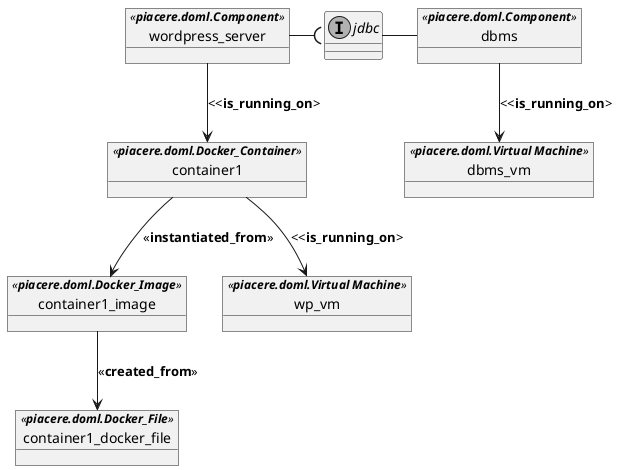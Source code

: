 @startuml piacere_doml_application_layer

' Design Configuration
skinparam monochrome true
skinparam tabSize 2


object "wordpress_server" as ws <<**piacere.doml.Component**>> {

}

object "dbms" as dbms <<**piacere.doml.Component**>> {

}

interface jdbc

jdbc - dbms

ws -right-(jdbc

object "container1" as cont <<**piacere.doml.Docker_Container**>> {

}

ws --> cont : <<**is_running_on**>

object "container1_image" as c_im <<**piacere.doml.Docker_Image**>> {

}

cont --> c_im : <<**instantiated_from**>>

object "container1_docker_file" as c_df <<**piacere.doml.Docker_File**>> {

}

c_im --> c_df : <<**created_from**>>

object "wp_vm" as wp_vm <<**piacere.doml.Virtual Machine**>> {

}

cont --> wp_vm : <<**is_running_on**>

object "dbms_vm" as dbms_vm <<**piacere.doml.Virtual Machine**>> {

}

dbms --> dbms_vm : <<**is_running_on**>



@enduml
